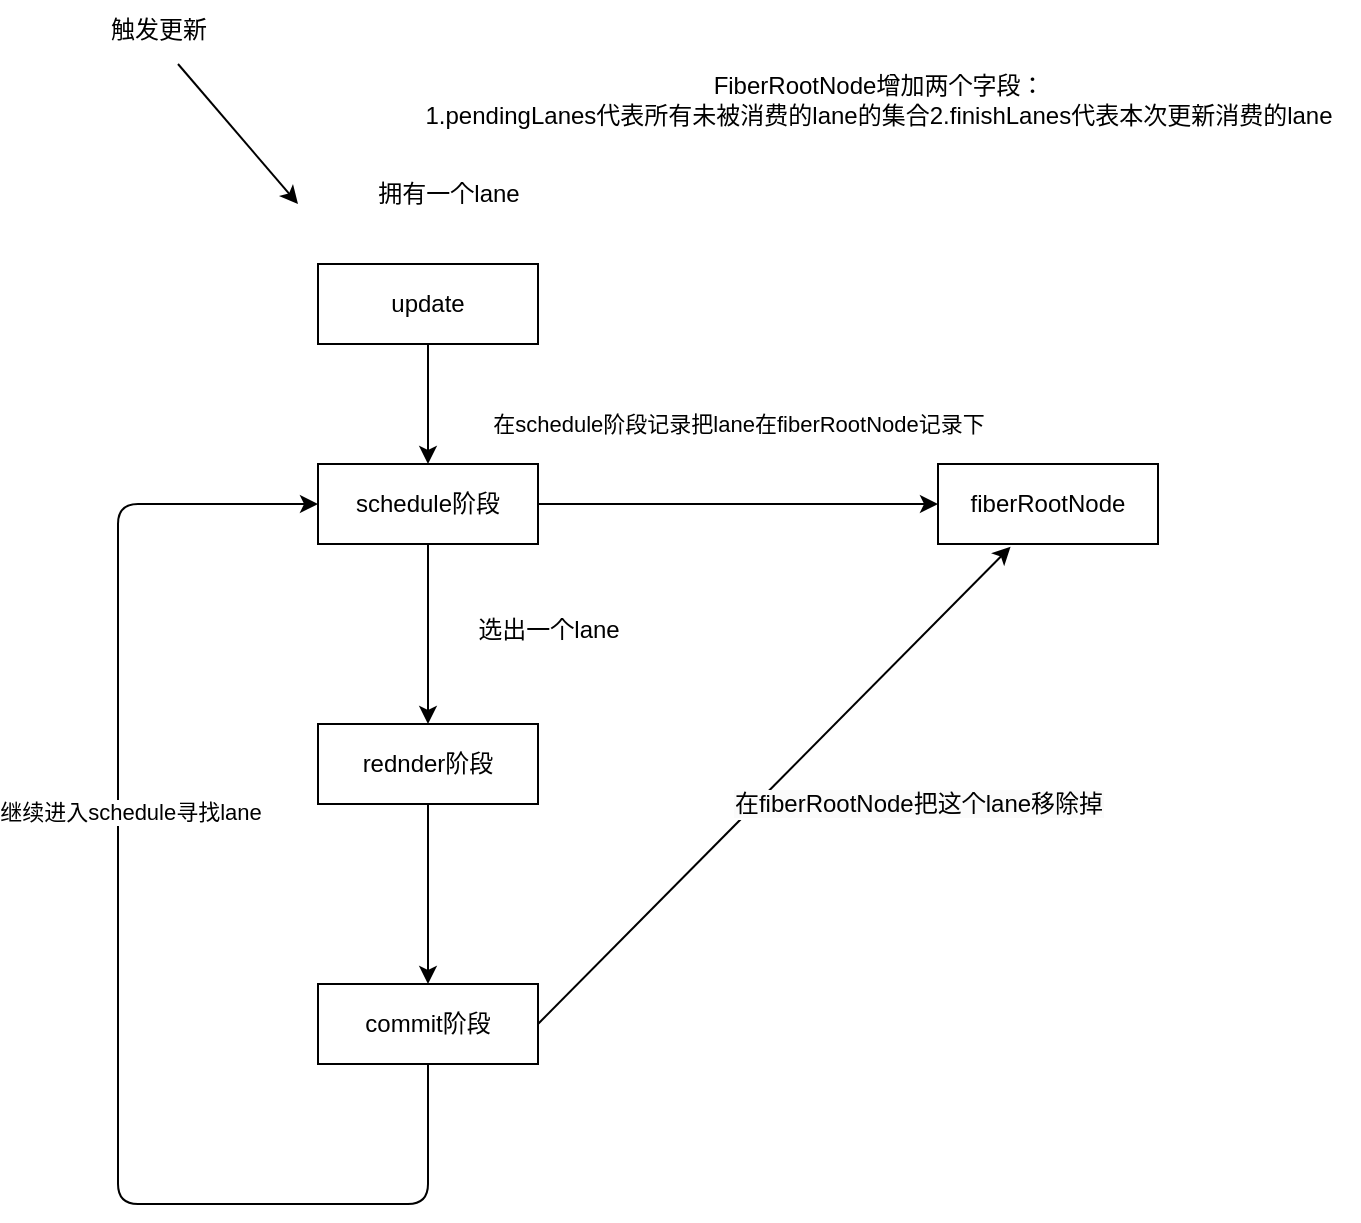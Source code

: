 <mxfile>
    <diagram id="wq0xrpzkflbQKp-41Oe4" name="Page-1">
        <mxGraphModel dx="1492" dy="973" grid="1" gridSize="10" guides="1" tooltips="1" connect="1" arrows="1" fold="1" page="1" pageScale="1" pageWidth="10000" pageHeight="10000" math="0" shadow="0">
            <root>
                <mxCell id="0"/>
                <mxCell id="1" parent="0"/>
                <mxCell id="2" style="edgeStyle=none;html=1;exitX=1;exitY=0.5;exitDx=0;exitDy=0;entryX=0;entryY=0.5;entryDx=0;entryDy=0;" parent="1" source="5" target="12" edge="1">
                    <mxGeometry relative="1" as="geometry"/>
                </mxCell>
                <mxCell id="3" value="&lt;span style=&quot;color: rgb(0, 0, 0);&quot;&gt;在schedule阶段记录把lane在fiberRootNode记录下&lt;/span&gt;" style="edgeLabel;html=1;align=center;verticalAlign=middle;resizable=0;points=[];" parent="2" vertex="1" connectable="0">
                    <mxGeometry x="-0.222" y="5" relative="1" as="geometry">
                        <mxPoint x="22" y="-35" as="offset"/>
                    </mxGeometry>
                </mxCell>
                <mxCell id="4" style="edgeStyle=none;html=1;exitX=0.5;exitY=1;exitDx=0;exitDy=0;entryX=0.5;entryY=0;entryDx=0;entryDy=0;" parent="1" source="5" target="14" edge="1">
                    <mxGeometry relative="1" as="geometry"/>
                </mxCell>
                <mxCell id="5" value="schedule阶段" style="rounded=0;whiteSpace=wrap;html=1;" parent="1" vertex="1">
                    <mxGeometry x="2730" y="810" width="110" height="40" as="geometry"/>
                </mxCell>
                <mxCell id="6" value="" style="endArrow=classic;html=1;" parent="1" edge="1">
                    <mxGeometry width="50" height="50" relative="1" as="geometry">
                        <mxPoint x="2660" y="610" as="sourcePoint"/>
                        <mxPoint x="2720" y="680" as="targetPoint"/>
                    </mxGeometry>
                </mxCell>
                <mxCell id="7" value="触发更新" style="text;html=1;align=center;verticalAlign=middle;resizable=0;points=[];autosize=1;strokeColor=none;fillColor=none;" parent="1" vertex="1">
                    <mxGeometry x="2615" y="578" width="70" height="30" as="geometry"/>
                </mxCell>
                <mxCell id="8" value="拥有一个lane" style="text;html=1;align=center;verticalAlign=middle;resizable=0;points=[];autosize=1;strokeColor=none;fillColor=none;" parent="1" vertex="1">
                    <mxGeometry x="2750" y="660" width="90" height="30" as="geometry"/>
                </mxCell>
                <mxCell id="9" value="FiberRootNode增加两个字段：&lt;div&gt;1.pendingLanes代表所有未被消费的lane的集合&lt;span style=&quot;background-color: transparent;&quot;&gt;2.finishLanes代表本次更新消费的lane&lt;/span&gt;&lt;/div&gt;" style="text;html=1;align=center;verticalAlign=middle;resizable=0;points=[];autosize=1;strokeColor=none;fillColor=none;" parent="1" vertex="1">
                    <mxGeometry x="2770" y="608" width="480" height="40" as="geometry"/>
                </mxCell>
                <mxCell id="10" style="edgeStyle=none;html=1;exitX=0.5;exitY=1;exitDx=0;exitDy=0;" parent="1" source="11" target="5" edge="1">
                    <mxGeometry relative="1" as="geometry"/>
                </mxCell>
                <mxCell id="11" value="update" style="rounded=0;whiteSpace=wrap;html=1;" parent="1" vertex="1">
                    <mxGeometry x="2730" y="710" width="110" height="40" as="geometry"/>
                </mxCell>
                <mxCell id="12" value="fiberRootNode" style="rounded=0;whiteSpace=wrap;html=1;" parent="1" vertex="1">
                    <mxGeometry x="3040" y="810" width="110" height="40" as="geometry"/>
                </mxCell>
                <mxCell id="13" style="edgeStyle=none;html=1;exitX=0.5;exitY=1;exitDx=0;exitDy=0;entryX=0.5;entryY=0;entryDx=0;entryDy=0;" parent="1" source="14" target="18" edge="1">
                    <mxGeometry relative="1" as="geometry"/>
                </mxCell>
                <mxCell id="14" value="rednder阶段" style="rounded=0;whiteSpace=wrap;html=1;" parent="1" vertex="1">
                    <mxGeometry x="2730" y="940" width="110" height="40" as="geometry"/>
                </mxCell>
                <mxCell id="15" value="选出一个lane" style="text;html=1;align=center;verticalAlign=middle;resizable=0;points=[];autosize=1;strokeColor=none;fillColor=none;" parent="1" vertex="1">
                    <mxGeometry x="2800" y="878" width="90" height="30" as="geometry"/>
                </mxCell>
                <mxCell id="16" style="edgeStyle=none;html=1;exitX=0.5;exitY=1;exitDx=0;exitDy=0;entryX=0;entryY=0.5;entryDx=0;entryDy=0;" parent="1" source="18" target="5" edge="1">
                    <mxGeometry relative="1" as="geometry">
                        <Array as="points">
                            <mxPoint x="2785" y="1180"/>
                            <mxPoint x="2630" y="1180"/>
                            <mxPoint x="2630" y="830"/>
                        </Array>
                    </mxGeometry>
                </mxCell>
                <mxCell id="17" value="继续进入schedule寻找lane" style="edgeLabel;html=1;align=center;verticalAlign=middle;resizable=0;points=[];" parent="16" vertex="1" connectable="0">
                    <mxGeometry x="0.249" y="-6" relative="1" as="geometry">
                        <mxPoint as="offset"/>
                    </mxGeometry>
                </mxCell>
                <mxCell id="18" value="commit阶段" style="rounded=0;whiteSpace=wrap;html=1;" parent="1" vertex="1">
                    <mxGeometry x="2730" y="1070" width="110" height="40" as="geometry"/>
                </mxCell>
                <mxCell id="19" style="edgeStyle=none;html=1;exitX=1;exitY=0.5;exitDx=0;exitDy=0;entryX=0.33;entryY=1.033;entryDx=0;entryDy=0;entryPerimeter=0;" parent="1" source="18" target="12" edge="1">
                    <mxGeometry relative="1" as="geometry"/>
                </mxCell>
                <mxCell id="20" value="&lt;span style=&quot;color: rgb(0, 0, 0); font-size: 12px; text-wrap-mode: wrap; background-color: rgb(251, 251, 251);&quot;&gt;在fiberRootNode把这个lane移除掉&lt;/span&gt;" style="edgeLabel;html=1;align=center;verticalAlign=middle;resizable=0;points=[];" parent="1" vertex="1" connectable="0">
                    <mxGeometry x="3030.002" y="980" as="geometry"/>
                </mxCell>
            </root>
        </mxGraphModel>
    </diagram>
</mxfile>